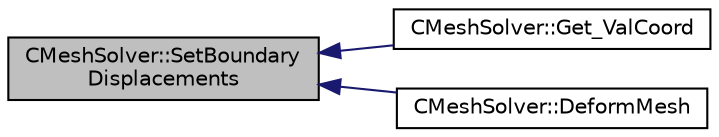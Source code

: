 digraph "CMeshSolver::SetBoundaryDisplacements"
{
  edge [fontname="Helvetica",fontsize="10",labelfontname="Helvetica",labelfontsize="10"];
  node [fontname="Helvetica",fontsize="10",shape=record];
  rankdir="LR";
  Node545 [label="CMeshSolver::SetBoundary\lDisplacements",height=0.2,width=0.4,color="black", fillcolor="grey75", style="filled", fontcolor="black"];
  Node545 -> Node546 [dir="back",color="midnightblue",fontsize="10",style="solid",fontname="Helvetica"];
  Node546 [label="CMeshSolver::Get_ValCoord",height=0.2,width=0.4,color="black", fillcolor="white", style="filled",URL="$class_c_mesh_solver.html#a91bd5c2365d1a619c804311e0d5550cb",tooltip="Get the value of the reference coordinate to set on the element structure. "];
  Node545 -> Node547 [dir="back",color="midnightblue",fontsize="10",style="solid",fontname="Helvetica"];
  Node547 [label="CMeshSolver::DeformMesh",height=0.2,width=0.4,color="black", fillcolor="white", style="filled",URL="$class_c_mesh_solver.html#a9f95488da182ba844e5ea3cd0d613399",tooltip="Grid deformation using the linear elasticity equations. "];
}
